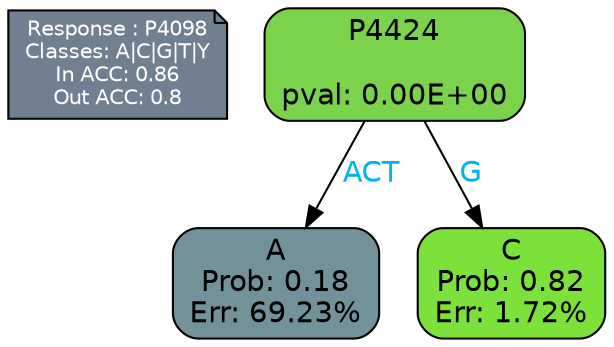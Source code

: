 digraph Tree {
node [shape=box, style="filled, rounded", color="black", fontname=helvetica] ;
graph [ranksep=equally, splines=polylines, bgcolor=transparent, dpi=600] ;
edge [fontname=helvetica] ;
LEGEND [label="Response : P4098
Classes: A|C|G|T|Y
In ACC: 0.86
Out ACC: 0.8
",shape=note,align=left,style=filled,fillcolor="slategray",fontcolor="white",fontsize=10];1 [label="P4424

pval: 0.00E+00", fillcolor="#7bd34c"] ;
2 [label="A
Prob: 0.18
Err: 69.23%", fillcolor="#739199"] ;
3 [label="C
Prob: 0.82
Err: 1.72%", fillcolor="#7ce23b"] ;
1 -> 2 [label="ACT",fontcolor=deepskyblue2] ;
1 -> 3 [label="G",fontcolor=deepskyblue2] ;
{rank = same; 2;3;}{rank = same; LEGEND;1;}}